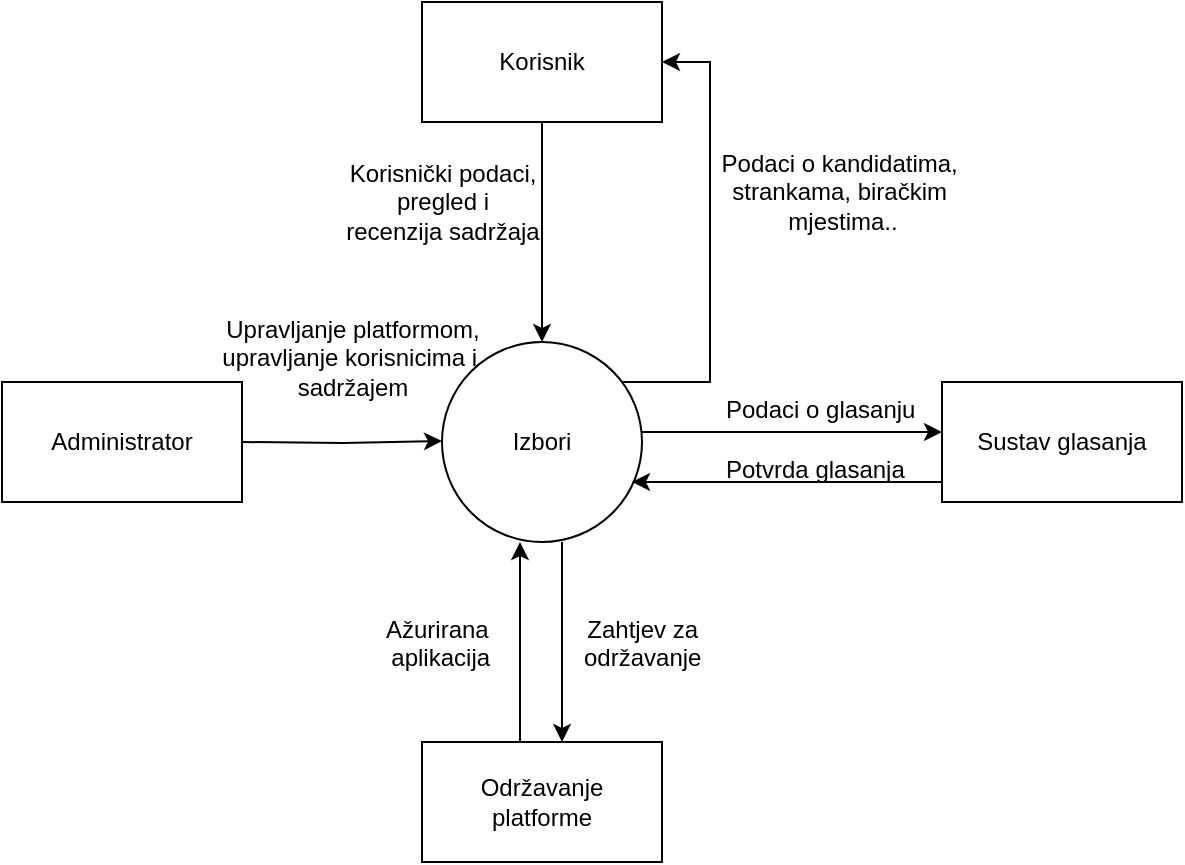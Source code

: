 <?xml version="1.0" encoding="UTF-8"?>
<mxfile version="24.7.8"><diagram name="Page-1" id="21ORsQWHsIKUVIGTKt5p"><mxGraphModel dx="794" dy="420" grid="1" gridSize="10" guides="1" tooltips="1" connect="1" arrows="1" fold="1" page="1" pageScale="1" pageWidth="827" pageHeight="1169" math="0" shadow="0"><root><mxCell id="0"/><mxCell id="1" parent="0"/><mxCell id="0hRfQC4m2FfKHqGu2-95-2" value="Izbori" style="ellipse;whiteSpace=wrap;html=1;aspect=fixed;" parent="1" vertex="1"><mxGeometry x="340" y="230" width="100" height="100" as="geometry"/></mxCell><mxCell id="0hRfQC4m2FfKHqGu2-95-5" value="" style="edgeStyle=orthogonalEdgeStyle;rounded=0;orthogonalLoop=1;jettySize=auto;html=1;" parent="1" source="0hRfQC4m2FfKHqGu2-95-3" target="0hRfQC4m2FfKHqGu2-95-2" edge="1"><mxGeometry relative="1" as="geometry"/></mxCell><mxCell id="0hRfQC4m2FfKHqGu2-95-3" value="Korisnik" style="rounded=0;whiteSpace=wrap;html=1;" parent="1" vertex="1"><mxGeometry x="330" y="60" width="120" height="60" as="geometry"/></mxCell><mxCell id="0hRfQC4m2FfKHqGu2-95-10" value="Korisnički podaci,&lt;br&gt;pregled i &lt;br&gt;recenzija sadržaja" style="text;html=1;align=center;verticalAlign=middle;resizable=0;points=[];autosize=1;strokeColor=none;fillColor=none;" parent="1" vertex="1"><mxGeometry x="280" y="130" width="120" height="60" as="geometry"/></mxCell><mxCell id="0hRfQC4m2FfKHqGu2-95-13" value="" style="edgeStyle=orthogonalEdgeStyle;rounded=0;orthogonalLoop=1;jettySize=auto;html=1;entryX=1;entryY=0.5;entryDx=0;entryDy=0;" parent="1" target="0hRfQC4m2FfKHqGu2-95-3" edge="1"><mxGeometry relative="1" as="geometry"><mxPoint x="430" y="250" as="sourcePoint"/><mxPoint x="444" y="70" as="targetPoint"/><Array as="points"><mxPoint x="474" y="250"/><mxPoint x="474" y="90"/></Array></mxGeometry></mxCell><mxCell id="0hRfQC4m2FfKHqGu2-95-14" value="Podaci o kandidatima,&amp;nbsp;&lt;div&gt;strankama, biračkim&amp;nbsp;&lt;/div&gt;&lt;div&gt;mjestima..&lt;/div&gt;" style="text;html=1;align=center;verticalAlign=middle;resizable=0;points=[];autosize=1;strokeColor=none;fillColor=none;" parent="1" vertex="1"><mxGeometry x="470" y="125" width="140" height="60" as="geometry"/></mxCell><mxCell id="0hRfQC4m2FfKHqGu2-95-15" value="Administrator" style="rounded=0;whiteSpace=wrap;html=1;" parent="1" vertex="1"><mxGeometry x="120" y="250" width="120" height="60" as="geometry"/></mxCell><mxCell id="0hRfQC4m2FfKHqGu2-95-16" value="" style="edgeStyle=orthogonalEdgeStyle;rounded=0;orthogonalLoop=1;jettySize=auto;html=1;" parent="1" edge="1"><mxGeometry relative="1" as="geometry"><mxPoint x="240" y="280" as="sourcePoint"/><mxPoint x="340" y="279.5" as="targetPoint"/></mxGeometry></mxCell><mxCell id="0hRfQC4m2FfKHqGu2-95-17" value="Upravljanje platformom,&lt;br&gt;upravljanje korisnicima i&amp;nbsp;&lt;br&gt;sadržajem&lt;br&gt;&amp;nbsp;" style="text;html=1;align=center;verticalAlign=middle;resizable=0;points=[];autosize=1;strokeColor=none;fillColor=none;" parent="1" vertex="1"><mxGeometry x="220" y="210" width="150" height="70" as="geometry"/></mxCell><mxCell id="0hRfQC4m2FfKHqGu2-95-18" value="Održavanje &lt;br&gt;platforme" style="rounded=0;whiteSpace=wrap;html=1;" parent="1" vertex="1"><mxGeometry x="330" y="430" width="120" height="60" as="geometry"/></mxCell><mxCell id="0hRfQC4m2FfKHqGu2-95-22" value="" style="edgeStyle=orthogonalEdgeStyle;rounded=0;orthogonalLoop=1;jettySize=auto;html=1;" parent="1" edge="1"><mxGeometry relative="1" as="geometry"><mxPoint x="400" y="330" as="sourcePoint"/><mxPoint x="400" y="430" as="targetPoint"/></mxGeometry></mxCell><mxCell id="0hRfQC4m2FfKHqGu2-95-23" value="" style="edgeStyle=orthogonalEdgeStyle;rounded=0;orthogonalLoop=1;jettySize=auto;html=1;" parent="1" edge="1"><mxGeometry relative="1" as="geometry"><mxPoint x="379" y="430" as="sourcePoint"/><mxPoint x="379" y="330" as="targetPoint"/></mxGeometry></mxCell><mxCell id="0hRfQC4m2FfKHqGu2-95-24" value="&lt;div style=&quot;text-align: center;&quot;&gt;&lt;span style=&quot;background-color: initial;&quot;&gt;Ažurirana&amp;nbsp;&lt;/span&gt;&lt;/div&gt;&lt;div style=&quot;text-align: center;&quot;&gt;&lt;span style=&quot;background-color: initial;&quot;&gt;aplikacija&lt;/span&gt;&lt;/div&gt;" style="text;whiteSpace=wrap;html=1;" parent="1" vertex="1"><mxGeometry x="310" y="360" width="60" height="40" as="geometry"/></mxCell><mxCell id="0hRfQC4m2FfKHqGu2-95-25" value="&lt;div style=&quot;text-align: center;&quot;&gt;Zahtjev za održavanje&lt;/div&gt;" style="text;whiteSpace=wrap;html=1;" parent="1" vertex="1"><mxGeometry x="409" y="360" width="60" height="40" as="geometry"/></mxCell><mxCell id="0hRfQC4m2FfKHqGu2-95-27" value="Sustav glasanja" style="rounded=0;whiteSpace=wrap;html=1;" parent="1" vertex="1"><mxGeometry x="590" y="250" width="120" height="60" as="geometry"/></mxCell><mxCell id="0hRfQC4m2FfKHqGu2-95-28" value="" style="edgeStyle=orthogonalEdgeStyle;rounded=0;orthogonalLoop=1;jettySize=auto;html=1;exitX=1;exitY=0.5;exitDx=0;exitDy=0;" parent="1" edge="1"><mxGeometry relative="1" as="geometry"><mxPoint x="440" y="275" as="sourcePoint"/><mxPoint x="590" y="275" as="targetPoint"/></mxGeometry></mxCell><mxCell id="0hRfQC4m2FfKHqGu2-95-29" value="&lt;div style=&quot;text-align: center;&quot;&gt;Podaci o glasanju&lt;/div&gt;" style="text;whiteSpace=wrap;html=1;" parent="1" vertex="1"><mxGeometry x="480" y="250" width="100" height="20" as="geometry"/></mxCell><mxCell id="0hRfQC4m2FfKHqGu2-95-32" value="" style="edgeStyle=orthogonalEdgeStyle;rounded=0;orthogonalLoop=1;jettySize=auto;html=1;" parent="1" edge="1"><mxGeometry relative="1" as="geometry"><mxPoint x="590" y="300" as="sourcePoint"/><mxPoint x="435" y="300" as="targetPoint"/></mxGeometry></mxCell><mxCell id="0hRfQC4m2FfKHqGu2-95-33" value="&lt;div style=&quot;text-align: center;&quot;&gt;Potvrda glasanja&lt;/div&gt;" style="text;whiteSpace=wrap;html=1;" parent="1" vertex="1"><mxGeometry x="480" y="280" width="100" height="20" as="geometry"/></mxCell></root></mxGraphModel></diagram></mxfile>